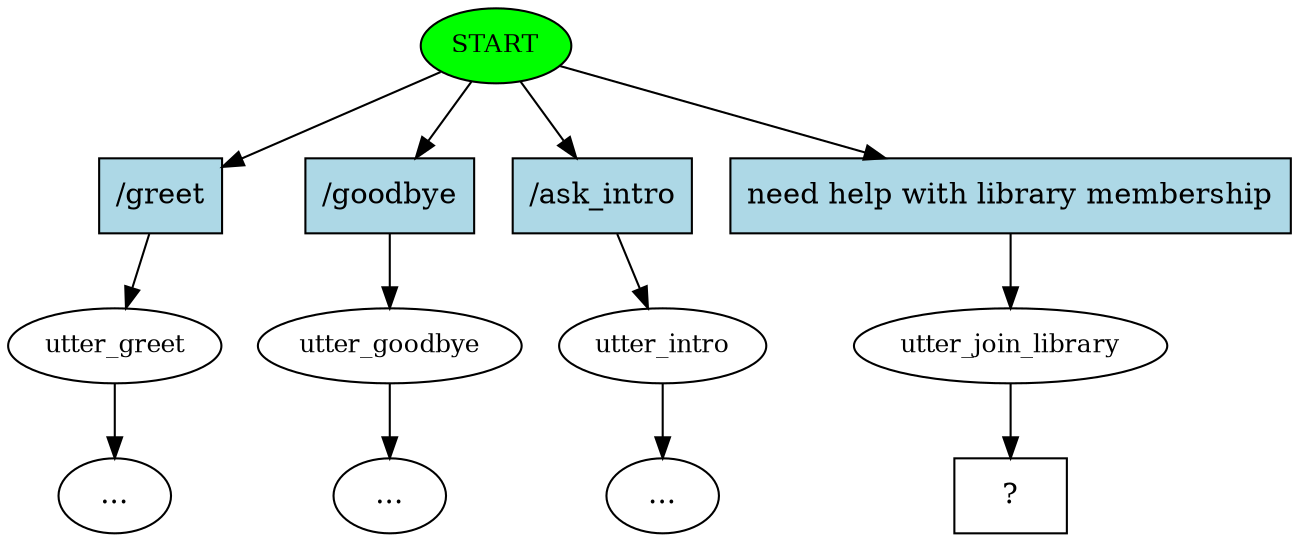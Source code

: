 digraph  {
0 [class="start active", fillcolor=green, fontsize=12, label=START, style=filled];
1 [class="", fontsize=12, label=utter_greet];
5 [class="", fontsize=12, label=utter_goodbye];
"-7" [class=ellipsis, label="..."];
"-10" [class=ellipsis, label="..."];
9 [class="", fontsize=12, label=utter_intro];
"-11" [class=ellipsis, label="..."];
10 [class=active, fontsize=12, label=utter_join_library];
11 [class="intent dashed active", label="  ?  ", shape=rect];
12 [class=intent, fillcolor=lightblue, label="\/greet", shape=rect, style=filled];
13 [class=intent, fillcolor=lightblue, label="\/goodbye", shape=rect, style=filled];
14 [class=intent, fillcolor=lightblue, label="\/ask_intro", shape=rect, style=filled];
15 [class="intent active", fillcolor=lightblue, label="need\ help\ with\ library\ membership", shape=rect, style=filled];
0 -> 12  [class="", key=0];
0 -> 13  [class="", key=0];
0 -> 14  [class="", key=0];
0 -> 15  [class=active, key=0];
1 -> "-10"  [class="", key=NONE, label=""];
5 -> "-7"  [class="", key=NONE, label=""];
9 -> "-11"  [class="", key=NONE, label=""];
10 -> 11  [class=active, key=NONE, label=""];
12 -> 1  [class="", key=0];
13 -> 5  [class="", key=0];
14 -> 9  [class="", key=0];
15 -> 10  [class=active, key=0];
}
